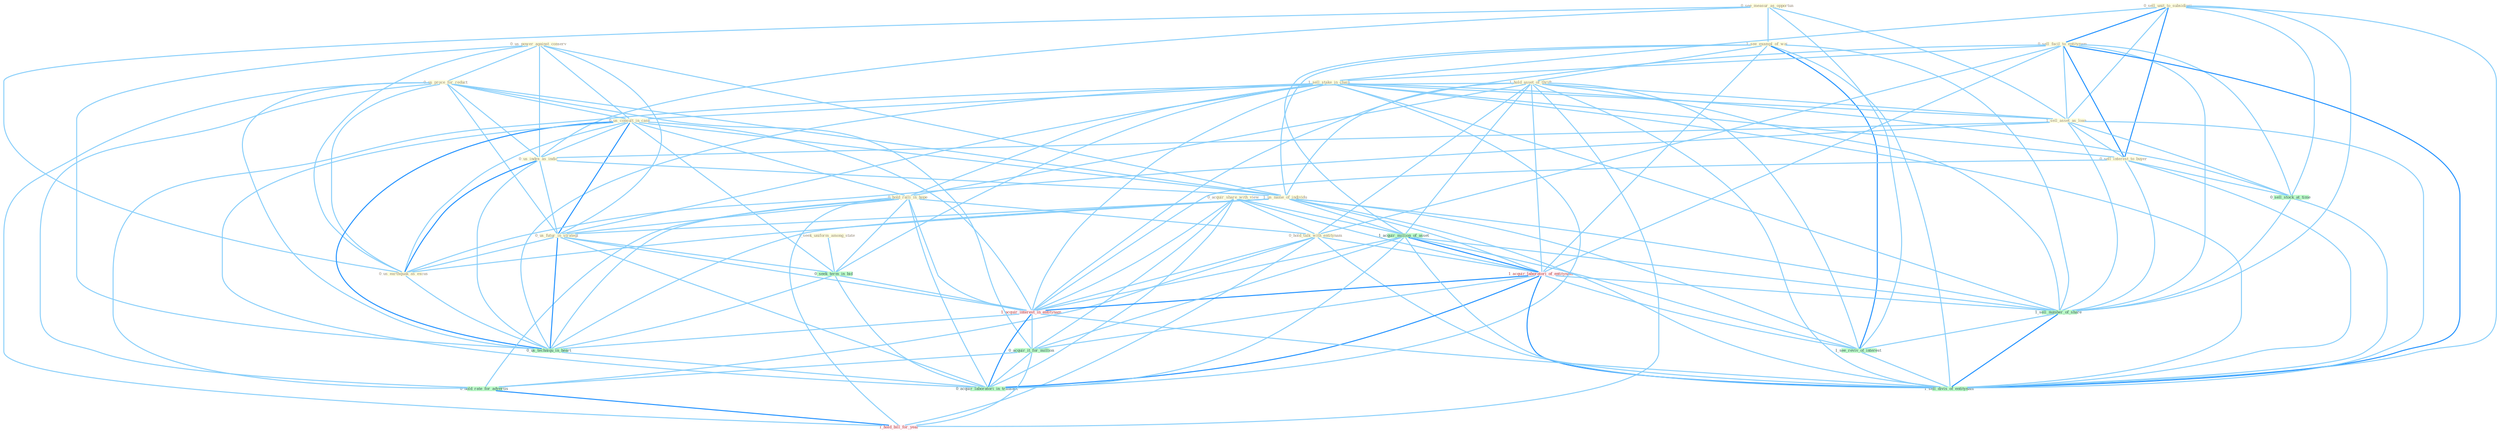 Graph G{ 
    node
    [shape=polygon,style=filled,width=.5,height=.06,color="#BDFCC9",fixedsize=true,fontsize=4,
    fontcolor="#2f4f4f"];
    {node
    [color="#ffffe0", fontcolor="#8b7d6b"] "0_us_power_against_conserv " "0_sell_unit_to_subsidiari " "0_see_measur_as_opportun " "1_see_exampl_of_wai " "0_sell_facil_to_entitynam " "0_us_proce_for_reduct " "1_sell_stake_in_chain " "0_us_consult_in_case " "1_hold_asset_of_thrift " "1_seek_uniform_among_state " "1_sell_asset_as_loan " "0_us_index_as_indic " "0_sell_interest_to_buyer " "0_hold_ralli_in_hope " "0_acquir_share_with_view " "1_us_name_of_individu " "0_hold_talk_with_entitynam " "0_us_futur_in_strategi " "0_us_earthquak_as_excus "}
{node [color="#fff0f5", fontcolor="#b22222"] "1_acquir_laboratori_of_entitynam " "1_acquir_interest_in_entitynam " "1_hold_bill_for_year "}
edge [color="#B0E2FF"];

	"0_us_power_against_conserv " -- "0_us_proce_for_reduct " [w="1", color="#87cefa" ];
	"0_us_power_against_conserv " -- "0_us_consult_in_case " [w="1", color="#87cefa" ];
	"0_us_power_against_conserv " -- "0_us_index_as_indic " [w="1", color="#87cefa" ];
	"0_us_power_against_conserv " -- "1_us_name_of_individu " [w="1", color="#87cefa" ];
	"0_us_power_against_conserv " -- "0_us_futur_in_strategi " [w="1", color="#87cefa" ];
	"0_us_power_against_conserv " -- "0_us_earthquak_as_excus " [w="1", color="#87cefa" ];
	"0_us_power_against_conserv " -- "0_us_techniqu_in_heart " [w="1", color="#87cefa" ];
	"0_sell_unit_to_subsidiari " -- "0_sell_facil_to_entitynam " [w="2", color="#1e90ff" , len=0.8];
	"0_sell_unit_to_subsidiari " -- "1_sell_stake_in_chain " [w="1", color="#87cefa" ];
	"0_sell_unit_to_subsidiari " -- "1_sell_asset_as_loan " [w="1", color="#87cefa" ];
	"0_sell_unit_to_subsidiari " -- "0_sell_interest_to_buyer " [w="2", color="#1e90ff" , len=0.8];
	"0_sell_unit_to_subsidiari " -- "0_sell_stock_at_time " [w="1", color="#87cefa" ];
	"0_sell_unit_to_subsidiari " -- "1_sell_number_of_share " [w="1", color="#87cefa" ];
	"0_sell_unit_to_subsidiari " -- "1_sell_divis_of_entitynam " [w="1", color="#87cefa" ];
	"0_see_measur_as_opportun " -- "1_see_exampl_of_wai " [w="1", color="#87cefa" ];
	"0_see_measur_as_opportun " -- "1_sell_asset_as_loan " [w="1", color="#87cefa" ];
	"0_see_measur_as_opportun " -- "0_us_index_as_indic " [w="1", color="#87cefa" ];
	"0_see_measur_as_opportun " -- "0_us_earthquak_as_excus " [w="1", color="#87cefa" ];
	"0_see_measur_as_opportun " -- "1_see_reviv_of_interest " [w="1", color="#87cefa" ];
	"1_see_exampl_of_wai " -- "1_hold_asset_of_thrift " [w="1", color="#87cefa" ];
	"1_see_exampl_of_wai " -- "1_us_name_of_individu " [w="1", color="#87cefa" ];
	"1_see_exampl_of_wai " -- "1_acquir_million_of_asset " [w="1", color="#87cefa" ];
	"1_see_exampl_of_wai " -- "1_acquir_laboratori_of_entitynam " [w="1", color="#87cefa" ];
	"1_see_exampl_of_wai " -- "1_sell_number_of_share " [w="1", color="#87cefa" ];
	"1_see_exampl_of_wai " -- "1_see_reviv_of_interest " [w="2", color="#1e90ff" , len=0.8];
	"1_see_exampl_of_wai " -- "1_sell_divis_of_entitynam " [w="1", color="#87cefa" ];
	"0_sell_facil_to_entitynam " -- "1_sell_stake_in_chain " [w="1", color="#87cefa" ];
	"0_sell_facil_to_entitynam " -- "1_sell_asset_as_loan " [w="1", color="#87cefa" ];
	"0_sell_facil_to_entitynam " -- "0_sell_interest_to_buyer " [w="2", color="#1e90ff" , len=0.8];
	"0_sell_facil_to_entitynam " -- "0_hold_talk_with_entitynam " [w="1", color="#87cefa" ];
	"0_sell_facil_to_entitynam " -- "1_acquir_laboratori_of_entitynam " [w="1", color="#87cefa" ];
	"0_sell_facil_to_entitynam " -- "1_acquir_interest_in_entitynam " [w="1", color="#87cefa" ];
	"0_sell_facil_to_entitynam " -- "0_sell_stock_at_time " [w="1", color="#87cefa" ];
	"0_sell_facil_to_entitynam " -- "1_sell_number_of_share " [w="1", color="#87cefa" ];
	"0_sell_facil_to_entitynam " -- "1_sell_divis_of_entitynam " [w="2", color="#1e90ff" , len=0.8];
	"0_us_proce_for_reduct " -- "0_us_consult_in_case " [w="1", color="#87cefa" ];
	"0_us_proce_for_reduct " -- "0_us_index_as_indic " [w="1", color="#87cefa" ];
	"0_us_proce_for_reduct " -- "1_us_name_of_individu " [w="1", color="#87cefa" ];
	"0_us_proce_for_reduct " -- "0_us_futur_in_strategi " [w="1", color="#87cefa" ];
	"0_us_proce_for_reduct " -- "0_us_earthquak_as_excus " [w="1", color="#87cefa" ];
	"0_us_proce_for_reduct " -- "0_us_techniqu_in_heart " [w="1", color="#87cefa" ];
	"0_us_proce_for_reduct " -- "0_acquir_it_for_million " [w="1", color="#87cefa" ];
	"0_us_proce_for_reduct " -- "0_hold_rate_for_advertis " [w="1", color="#87cefa" ];
	"0_us_proce_for_reduct " -- "1_hold_bill_for_year " [w="1", color="#87cefa" ];
	"1_sell_stake_in_chain " -- "0_us_consult_in_case " [w="1", color="#87cefa" ];
	"1_sell_stake_in_chain " -- "1_sell_asset_as_loan " [w="1", color="#87cefa" ];
	"1_sell_stake_in_chain " -- "0_sell_interest_to_buyer " [w="1", color="#87cefa" ];
	"1_sell_stake_in_chain " -- "0_hold_ralli_in_hope " [w="1", color="#87cefa" ];
	"1_sell_stake_in_chain " -- "0_us_futur_in_strategi " [w="1", color="#87cefa" ];
	"1_sell_stake_in_chain " -- "0_seek_term_in_bid " [w="1", color="#87cefa" ];
	"1_sell_stake_in_chain " -- "1_acquir_interest_in_entitynam " [w="1", color="#87cefa" ];
	"1_sell_stake_in_chain " -- "0_us_techniqu_in_heart " [w="1", color="#87cefa" ];
	"1_sell_stake_in_chain " -- "0_acquir_laboratori_in_transact " [w="1", color="#87cefa" ];
	"1_sell_stake_in_chain " -- "0_sell_stock_at_time " [w="1", color="#87cefa" ];
	"1_sell_stake_in_chain " -- "1_sell_number_of_share " [w="1", color="#87cefa" ];
	"1_sell_stake_in_chain " -- "1_sell_divis_of_entitynam " [w="1", color="#87cefa" ];
	"0_us_consult_in_case " -- "0_us_index_as_indic " [w="1", color="#87cefa" ];
	"0_us_consult_in_case " -- "0_hold_ralli_in_hope " [w="1", color="#87cefa" ];
	"0_us_consult_in_case " -- "1_us_name_of_individu " [w="1", color="#87cefa" ];
	"0_us_consult_in_case " -- "0_us_futur_in_strategi " [w="2", color="#1e90ff" , len=0.8];
	"0_us_consult_in_case " -- "0_us_earthquak_as_excus " [w="1", color="#87cefa" ];
	"0_us_consult_in_case " -- "0_seek_term_in_bid " [w="1", color="#87cefa" ];
	"0_us_consult_in_case " -- "1_acquir_interest_in_entitynam " [w="1", color="#87cefa" ];
	"0_us_consult_in_case " -- "0_us_techniqu_in_heart " [w="2", color="#1e90ff" , len=0.8];
	"0_us_consult_in_case " -- "0_acquir_laboratori_in_transact " [w="1", color="#87cefa" ];
	"1_hold_asset_of_thrift " -- "1_sell_asset_as_loan " [w="1", color="#87cefa" ];
	"1_hold_asset_of_thrift " -- "0_hold_ralli_in_hope " [w="1", color="#87cefa" ];
	"1_hold_asset_of_thrift " -- "1_us_name_of_individu " [w="1", color="#87cefa" ];
	"1_hold_asset_of_thrift " -- "0_hold_talk_with_entitynam " [w="1", color="#87cefa" ];
	"1_hold_asset_of_thrift " -- "1_acquir_million_of_asset " [w="1", color="#87cefa" ];
	"1_hold_asset_of_thrift " -- "1_acquir_laboratori_of_entitynam " [w="1", color="#87cefa" ];
	"1_hold_asset_of_thrift " -- "0_hold_rate_for_advertis " [w="1", color="#87cefa" ];
	"1_hold_asset_of_thrift " -- "1_sell_number_of_share " [w="1", color="#87cefa" ];
	"1_hold_asset_of_thrift " -- "1_see_reviv_of_interest " [w="1", color="#87cefa" ];
	"1_hold_asset_of_thrift " -- "1_hold_bill_for_year " [w="1", color="#87cefa" ];
	"1_hold_asset_of_thrift " -- "1_sell_divis_of_entitynam " [w="1", color="#87cefa" ];
	"1_seek_uniform_among_state " -- "0_seek_term_in_bid " [w="1", color="#87cefa" ];
	"1_sell_asset_as_loan " -- "0_us_index_as_indic " [w="1", color="#87cefa" ];
	"1_sell_asset_as_loan " -- "0_sell_interest_to_buyer " [w="1", color="#87cefa" ];
	"1_sell_asset_as_loan " -- "0_us_earthquak_as_excus " [w="1", color="#87cefa" ];
	"1_sell_asset_as_loan " -- "0_sell_stock_at_time " [w="1", color="#87cefa" ];
	"1_sell_asset_as_loan " -- "1_sell_number_of_share " [w="1", color="#87cefa" ];
	"1_sell_asset_as_loan " -- "1_sell_divis_of_entitynam " [w="1", color="#87cefa" ];
	"0_us_index_as_indic " -- "1_us_name_of_individu " [w="1", color="#87cefa" ];
	"0_us_index_as_indic " -- "0_us_futur_in_strategi " [w="1", color="#87cefa" ];
	"0_us_index_as_indic " -- "0_us_earthquak_as_excus " [w="2", color="#1e90ff" , len=0.8];
	"0_us_index_as_indic " -- "0_us_techniqu_in_heart " [w="1", color="#87cefa" ];
	"0_sell_interest_to_buyer " -- "1_acquir_interest_in_entitynam " [w="1", color="#87cefa" ];
	"0_sell_interest_to_buyer " -- "0_sell_stock_at_time " [w="1", color="#87cefa" ];
	"0_sell_interest_to_buyer " -- "1_sell_number_of_share " [w="1", color="#87cefa" ];
	"0_sell_interest_to_buyer " -- "1_sell_divis_of_entitynam " [w="1", color="#87cefa" ];
	"0_hold_ralli_in_hope " -- "0_hold_talk_with_entitynam " [w="1", color="#87cefa" ];
	"0_hold_ralli_in_hope " -- "0_us_futur_in_strategi " [w="1", color="#87cefa" ];
	"0_hold_ralli_in_hope " -- "0_seek_term_in_bid " [w="1", color="#87cefa" ];
	"0_hold_ralli_in_hope " -- "1_acquir_interest_in_entitynam " [w="1", color="#87cefa" ];
	"0_hold_ralli_in_hope " -- "0_us_techniqu_in_heart " [w="1", color="#87cefa" ];
	"0_hold_ralli_in_hope " -- "0_hold_rate_for_advertis " [w="1", color="#87cefa" ];
	"0_hold_ralli_in_hope " -- "0_acquir_laboratori_in_transact " [w="1", color="#87cefa" ];
	"0_hold_ralli_in_hope " -- "1_hold_bill_for_year " [w="1", color="#87cefa" ];
	"0_acquir_share_with_view " -- "0_hold_talk_with_entitynam " [w="1", color="#87cefa" ];
	"0_acquir_share_with_view " -- "1_acquir_million_of_asset " [w="1", color="#87cefa" ];
	"0_acquir_share_with_view " -- "1_acquir_laboratori_of_entitynam " [w="1", color="#87cefa" ];
	"0_acquir_share_with_view " -- "1_acquir_interest_in_entitynam " [w="1", color="#87cefa" ];
	"0_acquir_share_with_view " -- "0_acquir_it_for_million " [w="1", color="#87cefa" ];
	"0_acquir_share_with_view " -- "0_acquir_laboratori_in_transact " [w="1", color="#87cefa" ];
	"1_us_name_of_individu " -- "0_us_futur_in_strategi " [w="1", color="#87cefa" ];
	"1_us_name_of_individu " -- "0_us_earthquak_as_excus " [w="1", color="#87cefa" ];
	"1_us_name_of_individu " -- "1_acquir_million_of_asset " [w="1", color="#87cefa" ];
	"1_us_name_of_individu " -- "1_acquir_laboratori_of_entitynam " [w="1", color="#87cefa" ];
	"1_us_name_of_individu " -- "0_us_techniqu_in_heart " [w="1", color="#87cefa" ];
	"1_us_name_of_individu " -- "1_sell_number_of_share " [w="1", color="#87cefa" ];
	"1_us_name_of_individu " -- "1_see_reviv_of_interest " [w="1", color="#87cefa" ];
	"1_us_name_of_individu " -- "1_sell_divis_of_entitynam " [w="1", color="#87cefa" ];
	"0_hold_talk_with_entitynam " -- "1_acquir_laboratori_of_entitynam " [w="1", color="#87cefa" ];
	"0_hold_talk_with_entitynam " -- "1_acquir_interest_in_entitynam " [w="1", color="#87cefa" ];
	"0_hold_talk_with_entitynam " -- "0_hold_rate_for_advertis " [w="1", color="#87cefa" ];
	"0_hold_talk_with_entitynam " -- "1_hold_bill_for_year " [w="1", color="#87cefa" ];
	"0_hold_talk_with_entitynam " -- "1_sell_divis_of_entitynam " [w="1", color="#87cefa" ];
	"0_us_futur_in_strategi " -- "0_us_earthquak_as_excus " [w="1", color="#87cefa" ];
	"0_us_futur_in_strategi " -- "0_seek_term_in_bid " [w="1", color="#87cefa" ];
	"0_us_futur_in_strategi " -- "1_acquir_interest_in_entitynam " [w="1", color="#87cefa" ];
	"0_us_futur_in_strategi " -- "0_us_techniqu_in_heart " [w="2", color="#1e90ff" , len=0.8];
	"0_us_futur_in_strategi " -- "0_acquir_laboratori_in_transact " [w="1", color="#87cefa" ];
	"0_us_earthquak_as_excus " -- "0_us_techniqu_in_heart " [w="1", color="#87cefa" ];
	"1_acquir_million_of_asset " -- "1_acquir_laboratori_of_entitynam " [w="2", color="#1e90ff" , len=0.8];
	"1_acquir_million_of_asset " -- "1_acquir_interest_in_entitynam " [w="1", color="#87cefa" ];
	"1_acquir_million_of_asset " -- "0_acquir_it_for_million " [w="1", color="#87cefa" ];
	"1_acquir_million_of_asset " -- "0_acquir_laboratori_in_transact " [w="1", color="#87cefa" ];
	"1_acquir_million_of_asset " -- "1_sell_number_of_share " [w="1", color="#87cefa" ];
	"1_acquir_million_of_asset " -- "1_see_reviv_of_interest " [w="1", color="#87cefa" ];
	"1_acquir_million_of_asset " -- "1_sell_divis_of_entitynam " [w="1", color="#87cefa" ];
	"1_acquir_laboratori_of_entitynam " -- "1_acquir_interest_in_entitynam " [w="2", color="#1e90ff" , len=0.8];
	"1_acquir_laboratori_of_entitynam " -- "0_acquir_it_for_million " [w="1", color="#87cefa" ];
	"1_acquir_laboratori_of_entitynam " -- "0_acquir_laboratori_in_transact " [w="2", color="#1e90ff" , len=0.8];
	"1_acquir_laboratori_of_entitynam " -- "1_sell_number_of_share " [w="1", color="#87cefa" ];
	"1_acquir_laboratori_of_entitynam " -- "1_see_reviv_of_interest " [w="1", color="#87cefa" ];
	"1_acquir_laboratori_of_entitynam " -- "1_sell_divis_of_entitynam " [w="2", color="#1e90ff" , len=0.8];
	"0_seek_term_in_bid " -- "1_acquir_interest_in_entitynam " [w="1", color="#87cefa" ];
	"0_seek_term_in_bid " -- "0_us_techniqu_in_heart " [w="1", color="#87cefa" ];
	"0_seek_term_in_bid " -- "0_acquir_laboratori_in_transact " [w="1", color="#87cefa" ];
	"1_acquir_interest_in_entitynam " -- "0_us_techniqu_in_heart " [w="1", color="#87cefa" ];
	"1_acquir_interest_in_entitynam " -- "0_acquir_it_for_million " [w="1", color="#87cefa" ];
	"1_acquir_interest_in_entitynam " -- "0_acquir_laboratori_in_transact " [w="2", color="#1e90ff" , len=0.8];
	"1_acquir_interest_in_entitynam " -- "1_sell_divis_of_entitynam " [w="1", color="#87cefa" ];
	"0_us_techniqu_in_heart " -- "0_acquir_laboratori_in_transact " [w="1", color="#87cefa" ];
	"0_acquir_it_for_million " -- "0_hold_rate_for_advertis " [w="1", color="#87cefa" ];
	"0_acquir_it_for_million " -- "0_acquir_laboratori_in_transact " [w="1", color="#87cefa" ];
	"0_acquir_it_for_million " -- "1_hold_bill_for_year " [w="1", color="#87cefa" ];
	"0_hold_rate_for_advertis " -- "1_hold_bill_for_year " [w="2", color="#1e90ff" , len=0.8];
	"0_sell_stock_at_time " -- "1_sell_number_of_share " [w="1", color="#87cefa" ];
	"0_sell_stock_at_time " -- "1_sell_divis_of_entitynam " [w="1", color="#87cefa" ];
	"1_sell_number_of_share " -- "1_see_reviv_of_interest " [w="1", color="#87cefa" ];
	"1_sell_number_of_share " -- "1_sell_divis_of_entitynam " [w="2", color="#1e90ff" , len=0.8];
	"1_see_reviv_of_interest " -- "1_sell_divis_of_entitynam " [w="1", color="#87cefa" ];
}